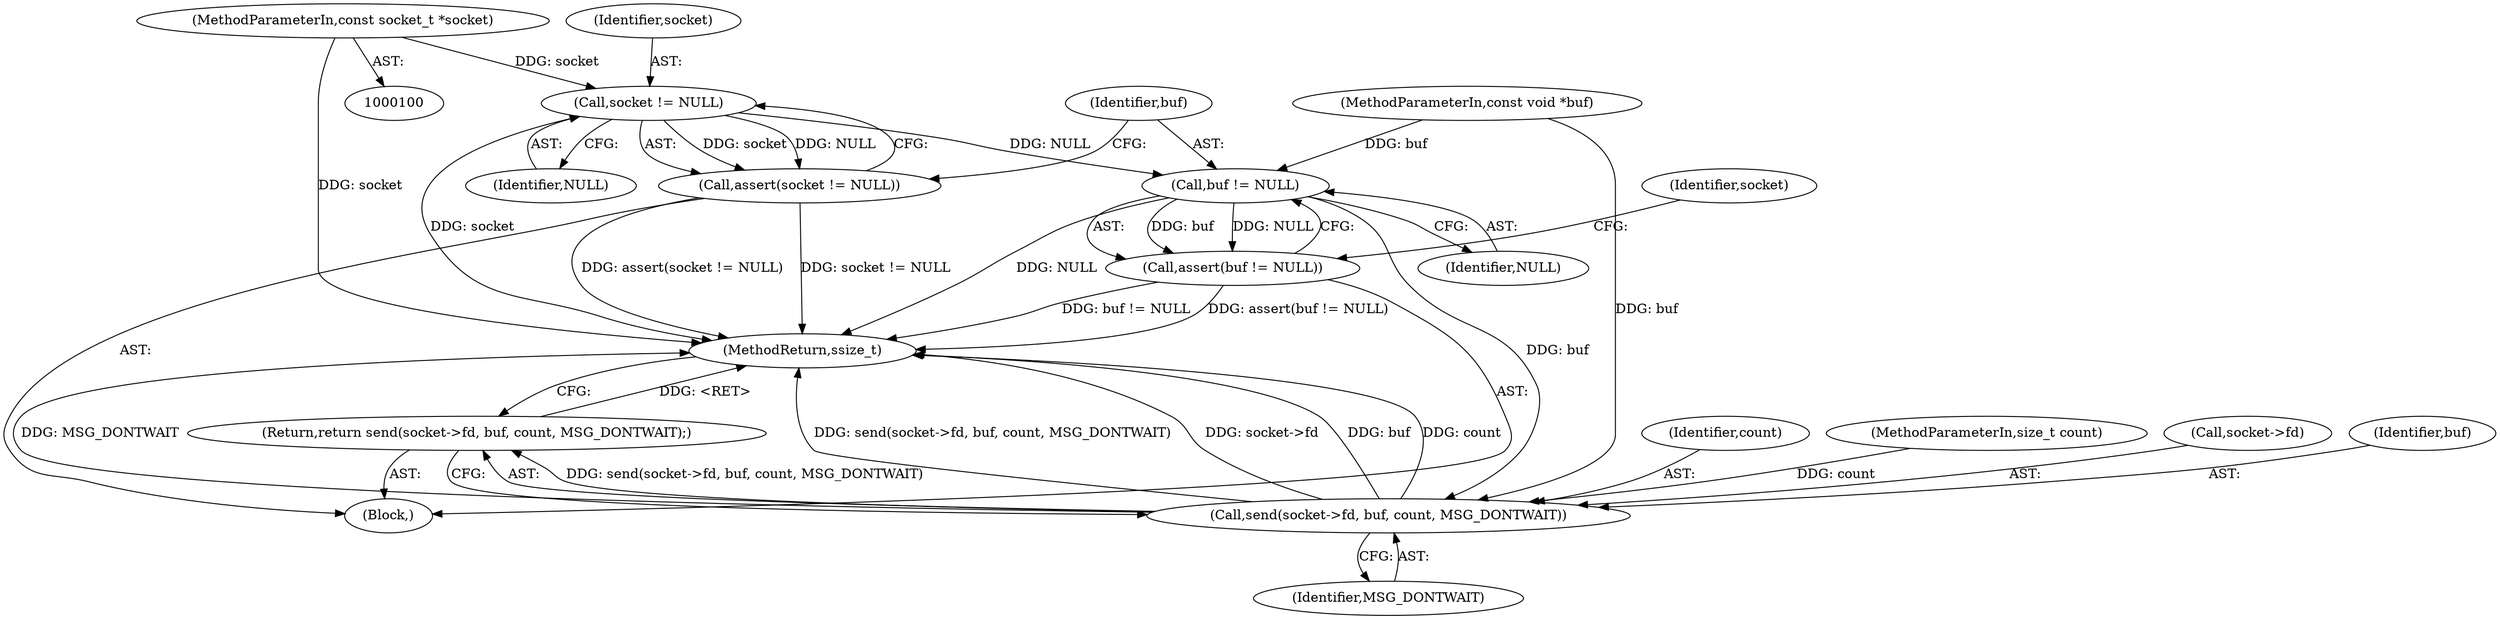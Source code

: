 digraph "1_Android_472271b153c5dc53c28beac55480a8d8434b2d5c_64@pointer" {
"1000101" [label="(MethodParameterIn,const socket_t *socket)"];
"1000106" [label="(Call,socket != NULL)"];
"1000105" [label="(Call,assert(socket != NULL))"];
"1000110" [label="(Call,buf != NULL)"];
"1000109" [label="(Call,assert(buf != NULL))"];
"1000114" [label="(Call,send(socket->fd, buf, count, MSG_DONTWAIT))"];
"1000113" [label="(Return,return send(socket->fd, buf, count, MSG_DONTWAIT);)"];
"1000101" [label="(MethodParameterIn,const socket_t *socket)"];
"1000119" [label="(Identifier,count)"];
"1000105" [label="(Call,assert(socket != NULL))"];
"1000110" [label="(Call,buf != NULL)"];
"1000103" [label="(MethodParameterIn,size_t count)"];
"1000108" [label="(Identifier,NULL)"];
"1000115" [label="(Call,socket->fd)"];
"1000118" [label="(Identifier,buf)"];
"1000113" [label="(Return,return send(socket->fd, buf, count, MSG_DONTWAIT);)"];
"1000111" [label="(Identifier,buf)"];
"1000106" [label="(Call,socket != NULL)"];
"1000112" [label="(Identifier,NULL)"];
"1000107" [label="(Identifier,socket)"];
"1000104" [label="(Block,)"];
"1000102" [label="(MethodParameterIn,const void *buf)"];
"1000116" [label="(Identifier,socket)"];
"1000120" [label="(Identifier,MSG_DONTWAIT)"];
"1000114" [label="(Call,send(socket->fd, buf, count, MSG_DONTWAIT))"];
"1000121" [label="(MethodReturn,ssize_t)"];
"1000109" [label="(Call,assert(buf != NULL))"];
"1000101" -> "1000100"  [label="AST: "];
"1000101" -> "1000121"  [label="DDG: socket"];
"1000101" -> "1000106"  [label="DDG: socket"];
"1000106" -> "1000105"  [label="AST: "];
"1000106" -> "1000108"  [label="CFG: "];
"1000107" -> "1000106"  [label="AST: "];
"1000108" -> "1000106"  [label="AST: "];
"1000105" -> "1000106"  [label="CFG: "];
"1000106" -> "1000121"  [label="DDG: socket"];
"1000106" -> "1000105"  [label="DDG: socket"];
"1000106" -> "1000105"  [label="DDG: NULL"];
"1000106" -> "1000110"  [label="DDG: NULL"];
"1000105" -> "1000104"  [label="AST: "];
"1000111" -> "1000105"  [label="CFG: "];
"1000105" -> "1000121"  [label="DDG: assert(socket != NULL)"];
"1000105" -> "1000121"  [label="DDG: socket != NULL"];
"1000110" -> "1000109"  [label="AST: "];
"1000110" -> "1000112"  [label="CFG: "];
"1000111" -> "1000110"  [label="AST: "];
"1000112" -> "1000110"  [label="AST: "];
"1000109" -> "1000110"  [label="CFG: "];
"1000110" -> "1000121"  [label="DDG: NULL"];
"1000110" -> "1000109"  [label="DDG: buf"];
"1000110" -> "1000109"  [label="DDG: NULL"];
"1000102" -> "1000110"  [label="DDG: buf"];
"1000110" -> "1000114"  [label="DDG: buf"];
"1000109" -> "1000104"  [label="AST: "];
"1000116" -> "1000109"  [label="CFG: "];
"1000109" -> "1000121"  [label="DDG: buf != NULL"];
"1000109" -> "1000121"  [label="DDG: assert(buf != NULL)"];
"1000114" -> "1000113"  [label="AST: "];
"1000114" -> "1000120"  [label="CFG: "];
"1000115" -> "1000114"  [label="AST: "];
"1000118" -> "1000114"  [label="AST: "];
"1000119" -> "1000114"  [label="AST: "];
"1000120" -> "1000114"  [label="AST: "];
"1000113" -> "1000114"  [label="CFG: "];
"1000114" -> "1000121"  [label="DDG: send(socket->fd, buf, count, MSG_DONTWAIT)"];
"1000114" -> "1000121"  [label="DDG: socket->fd"];
"1000114" -> "1000121"  [label="DDG: buf"];
"1000114" -> "1000121"  [label="DDG: count"];
"1000114" -> "1000121"  [label="DDG: MSG_DONTWAIT"];
"1000114" -> "1000113"  [label="DDG: send(socket->fd, buf, count, MSG_DONTWAIT)"];
"1000102" -> "1000114"  [label="DDG: buf"];
"1000103" -> "1000114"  [label="DDG: count"];
"1000113" -> "1000104"  [label="AST: "];
"1000121" -> "1000113"  [label="CFG: "];
"1000113" -> "1000121"  [label="DDG: <RET>"];
}
